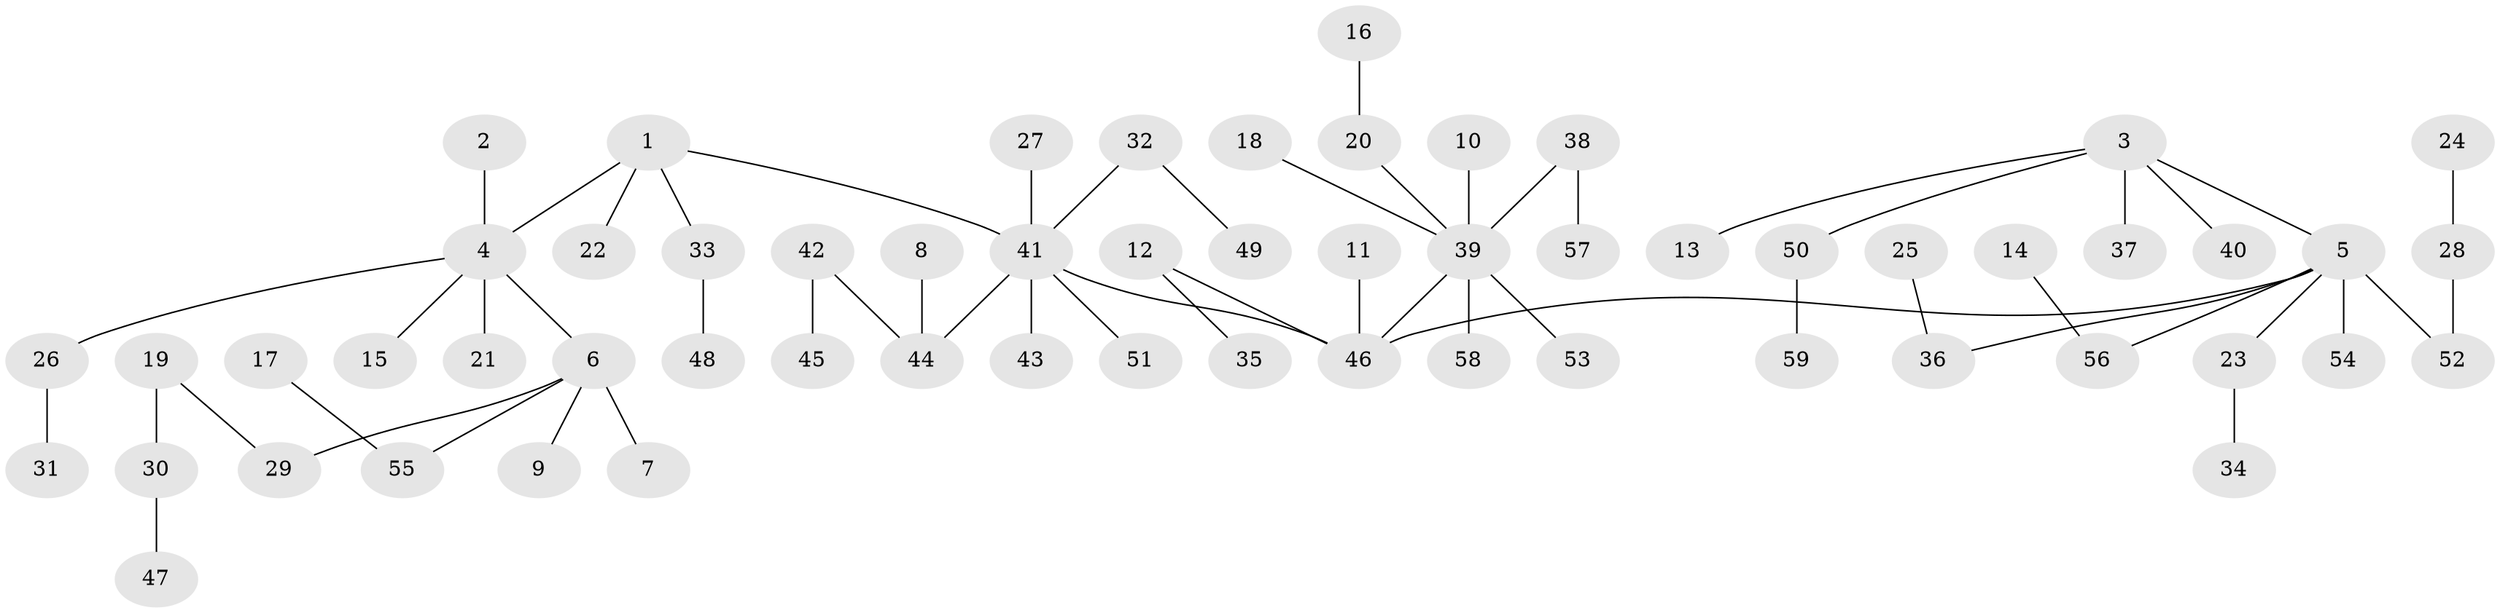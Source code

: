// original degree distribution, {3: 0.15384615384615385, 4: 0.09401709401709402, 8: 0.008547008547008548, 6: 0.008547008547008548, 5: 0.02564102564102564, 1: 0.5213675213675214, 2: 0.18803418803418803}
// Generated by graph-tools (version 1.1) at 2025/26/03/09/25 03:26:27]
// undirected, 59 vertices, 58 edges
graph export_dot {
graph [start="1"]
  node [color=gray90,style=filled];
  1;
  2;
  3;
  4;
  5;
  6;
  7;
  8;
  9;
  10;
  11;
  12;
  13;
  14;
  15;
  16;
  17;
  18;
  19;
  20;
  21;
  22;
  23;
  24;
  25;
  26;
  27;
  28;
  29;
  30;
  31;
  32;
  33;
  34;
  35;
  36;
  37;
  38;
  39;
  40;
  41;
  42;
  43;
  44;
  45;
  46;
  47;
  48;
  49;
  50;
  51;
  52;
  53;
  54;
  55;
  56;
  57;
  58;
  59;
  1 -- 4 [weight=1.0];
  1 -- 22 [weight=1.0];
  1 -- 33 [weight=1.0];
  1 -- 41 [weight=1.0];
  2 -- 4 [weight=1.0];
  3 -- 5 [weight=1.0];
  3 -- 13 [weight=1.0];
  3 -- 37 [weight=1.0];
  3 -- 40 [weight=1.0];
  3 -- 50 [weight=1.0];
  4 -- 6 [weight=1.0];
  4 -- 15 [weight=1.0];
  4 -- 21 [weight=1.0];
  4 -- 26 [weight=1.0];
  5 -- 23 [weight=1.0];
  5 -- 36 [weight=1.0];
  5 -- 46 [weight=1.0];
  5 -- 52 [weight=1.0];
  5 -- 54 [weight=1.0];
  5 -- 56 [weight=1.0];
  6 -- 7 [weight=1.0];
  6 -- 9 [weight=1.0];
  6 -- 29 [weight=1.0];
  6 -- 55 [weight=1.0];
  8 -- 44 [weight=1.0];
  10 -- 39 [weight=1.0];
  11 -- 46 [weight=1.0];
  12 -- 35 [weight=1.0];
  12 -- 46 [weight=1.0];
  14 -- 56 [weight=1.0];
  16 -- 20 [weight=1.0];
  17 -- 55 [weight=1.0];
  18 -- 39 [weight=1.0];
  19 -- 29 [weight=1.0];
  19 -- 30 [weight=1.0];
  20 -- 39 [weight=1.0];
  23 -- 34 [weight=1.0];
  24 -- 28 [weight=1.0];
  25 -- 36 [weight=1.0];
  26 -- 31 [weight=1.0];
  27 -- 41 [weight=1.0];
  28 -- 52 [weight=1.0];
  30 -- 47 [weight=1.0];
  32 -- 41 [weight=1.0];
  32 -- 49 [weight=1.0];
  33 -- 48 [weight=1.0];
  38 -- 39 [weight=1.0];
  38 -- 57 [weight=1.0];
  39 -- 46 [weight=1.0];
  39 -- 53 [weight=1.0];
  39 -- 58 [weight=1.0];
  41 -- 43 [weight=1.0];
  41 -- 44 [weight=1.0];
  41 -- 46 [weight=1.0];
  41 -- 51 [weight=1.0];
  42 -- 44 [weight=1.0];
  42 -- 45 [weight=1.0];
  50 -- 59 [weight=1.0];
}
